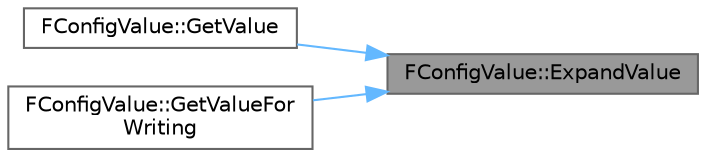 digraph "FConfigValue::ExpandValue"
{
 // INTERACTIVE_SVG=YES
 // LATEX_PDF_SIZE
  bgcolor="transparent";
  edge [fontname=Helvetica,fontsize=10,labelfontname=Helvetica,labelfontsize=10];
  node [fontname=Helvetica,fontsize=10,shape=box,height=0.2,width=0.4];
  rankdir="RL";
  Node1 [id="Node000001",label="FConfigValue::ExpandValue",height=0.2,width=0.4,color="gray40", fillcolor="grey60", style="filled", fontcolor="black",tooltip="Given a collapsed config value, try and produce an expanded version of it (removing any placeholder t..."];
  Node1 -> Node2 [id="edge1_Node000001_Node000002",dir="back",color="steelblue1",style="solid",tooltip=" "];
  Node2 [id="Node000002",label="FConfigValue::GetValue",height=0.2,width=0.4,color="grey40", fillcolor="white", style="filled",URL="$db/dc1/structFConfigValue.html#abe8ceb26d7c93a1ba6dd30a821c180c3",tooltip=" "];
  Node1 -> Node3 [id="edge2_Node000001_Node000003",dir="back",color="steelblue1",style="solid",tooltip=" "];
  Node3 [id="Node000003",label="FConfigValue::GetValueFor\lWriting",height=0.2,width=0.4,color="grey40", fillcolor="white", style="filled",URL="$db/dc1/structFConfigValue.html#a3993f2bfe2be3bffd5a7876f7e5a9d27",tooltip="Gets the expanded value (GetValue) without marking it as having been accessed for e...."];
}
